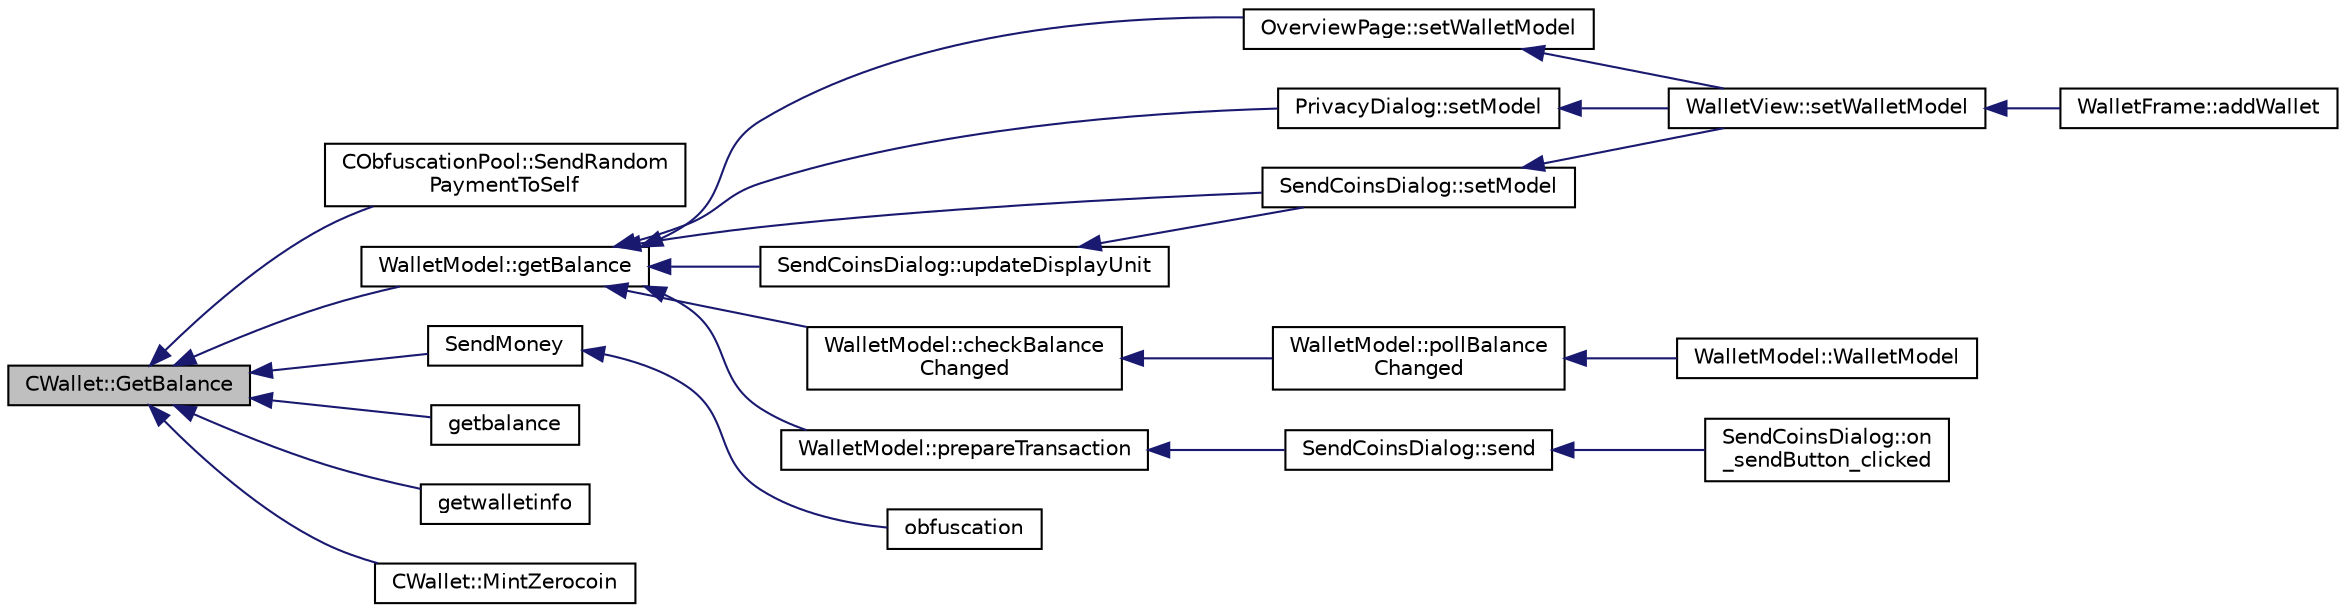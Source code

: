 digraph "CWallet::GetBalance"
{
  edge [fontname="Helvetica",fontsize="10",labelfontname="Helvetica",labelfontsize="10"];
  node [fontname="Helvetica",fontsize="10",shape=record];
  rankdir="LR";
  Node410 [label="CWallet::GetBalance",height=0.2,width=0.4,color="black", fillcolor="grey75", style="filled", fontcolor="black"];
  Node410 -> Node411 [dir="back",color="midnightblue",fontsize="10",style="solid",fontname="Helvetica"];
  Node411 [label="CObfuscationPool::SendRandom\lPaymentToSelf",height=0.2,width=0.4,color="black", fillcolor="white", style="filled",URL="$class_c_obfuscation_pool.html#affb5b52b4711d26bbe8b0278d7bb95e1",tooltip="Used for liquidity providers. "];
  Node410 -> Node412 [dir="back",color="midnightblue",fontsize="10",style="solid",fontname="Helvetica"];
  Node412 [label="WalletModel::getBalance",height=0.2,width=0.4,color="black", fillcolor="white", style="filled",URL="$class_wallet_model.html#a4d2cb225a19b89c64f4b5d81faf89beb"];
  Node412 -> Node413 [dir="back",color="midnightblue",fontsize="10",style="solid",fontname="Helvetica"];
  Node413 [label="OverviewPage::setWalletModel",height=0.2,width=0.4,color="black", fillcolor="white", style="filled",URL="$class_overview_page.html#a2ed52a3a87e9c74fee38fa873c9bc71f"];
  Node413 -> Node414 [dir="back",color="midnightblue",fontsize="10",style="solid",fontname="Helvetica"];
  Node414 [label="WalletView::setWalletModel",height=0.2,width=0.4,color="black", fillcolor="white", style="filled",URL="$class_wallet_view.html#a0a37ff693a4f9c1e5ddc23f9cd3913be",tooltip="Set the wallet model. "];
  Node414 -> Node415 [dir="back",color="midnightblue",fontsize="10",style="solid",fontname="Helvetica"];
  Node415 [label="WalletFrame::addWallet",height=0.2,width=0.4,color="black", fillcolor="white", style="filled",URL="$class_wallet_frame.html#aa199c3f27654199d84c365cf86167d86"];
  Node412 -> Node416 [dir="back",color="midnightblue",fontsize="10",style="solid",fontname="Helvetica"];
  Node416 [label="PrivacyDialog::setModel",height=0.2,width=0.4,color="black", fillcolor="white", style="filled",URL="$class_privacy_dialog.html#a7a2e2a84934e59ff1ff88de325036472"];
  Node416 -> Node414 [dir="back",color="midnightblue",fontsize="10",style="solid",fontname="Helvetica"];
  Node412 -> Node417 [dir="back",color="midnightblue",fontsize="10",style="solid",fontname="Helvetica"];
  Node417 [label="SendCoinsDialog::setModel",height=0.2,width=0.4,color="black", fillcolor="white", style="filled",URL="$class_send_coins_dialog.html#a73a6c1b1850a334ee652ac167713a2aa"];
  Node417 -> Node414 [dir="back",color="midnightblue",fontsize="10",style="solid",fontname="Helvetica"];
  Node412 -> Node418 [dir="back",color="midnightblue",fontsize="10",style="solid",fontname="Helvetica"];
  Node418 [label="SendCoinsDialog::updateDisplayUnit",height=0.2,width=0.4,color="black", fillcolor="white", style="filled",URL="$class_send_coins_dialog.html#a74815ad8502b126200b6fd2e59e9f042"];
  Node418 -> Node417 [dir="back",color="midnightblue",fontsize="10",style="solid",fontname="Helvetica"];
  Node412 -> Node419 [dir="back",color="midnightblue",fontsize="10",style="solid",fontname="Helvetica"];
  Node419 [label="WalletModel::checkBalance\lChanged",height=0.2,width=0.4,color="black", fillcolor="white", style="filled",URL="$class_wallet_model.html#adcc4eb8cd71cb4de223621866bb7fb7d"];
  Node419 -> Node420 [dir="back",color="midnightblue",fontsize="10",style="solid",fontname="Helvetica"];
  Node420 [label="WalletModel::pollBalance\lChanged",height=0.2,width=0.4,color="black", fillcolor="white", style="filled",URL="$class_wallet_model.html#a51469b2d95cfd4bc0a14ee456fca7b95"];
  Node420 -> Node421 [dir="back",color="midnightblue",fontsize="10",style="solid",fontname="Helvetica"];
  Node421 [label="WalletModel::WalletModel",height=0.2,width=0.4,color="black", fillcolor="white", style="filled",URL="$class_wallet_model.html#af50d9654d2f20e4e4f0789dcb64ad6b1"];
  Node412 -> Node422 [dir="back",color="midnightblue",fontsize="10",style="solid",fontname="Helvetica"];
  Node422 [label="WalletModel::prepareTransaction",height=0.2,width=0.4,color="black", fillcolor="white", style="filled",URL="$class_wallet_model.html#a8abc851901c7c7343ebfb5a8e5fc0154"];
  Node422 -> Node423 [dir="back",color="midnightblue",fontsize="10",style="solid",fontname="Helvetica"];
  Node423 [label="SendCoinsDialog::send",height=0.2,width=0.4,color="black", fillcolor="white", style="filled",URL="$class_send_coins_dialog.html#afd8d436a16ea7dba1276e8fdfdc8b2d3"];
  Node423 -> Node424 [dir="back",color="midnightblue",fontsize="10",style="solid",fontname="Helvetica"];
  Node424 [label="SendCoinsDialog::on\l_sendButton_clicked",height=0.2,width=0.4,color="black", fillcolor="white", style="filled",URL="$class_send_coins_dialog.html#a2cab7cf9ea5040b9e2189297f7d3c764"];
  Node410 -> Node425 [dir="back",color="midnightblue",fontsize="10",style="solid",fontname="Helvetica"];
  Node425 [label="SendMoney",height=0.2,width=0.4,color="black", fillcolor="white", style="filled",URL="$rpcmasternode_8cpp.html#a49669702f73a24c1d1dc5a08d7c0785f"];
  Node425 -> Node426 [dir="back",color="midnightblue",fontsize="10",style="solid",fontname="Helvetica"];
  Node426 [label="obfuscation",height=0.2,width=0.4,color="black", fillcolor="white", style="filled",URL="$rpcmasternode_8cpp.html#a6cdbacc257b42445f0c6122a061af2ca"];
  Node410 -> Node427 [dir="back",color="midnightblue",fontsize="10",style="solid",fontname="Helvetica"];
  Node427 [label="getbalance",height=0.2,width=0.4,color="black", fillcolor="white", style="filled",URL="$rpcwallet_8cpp.html#a1fdcef480c78c033eb587bd442ec305f"];
  Node410 -> Node428 [dir="back",color="midnightblue",fontsize="10",style="solid",fontname="Helvetica"];
  Node428 [label="getwalletinfo",height=0.2,width=0.4,color="black", fillcolor="white", style="filled",URL="$rpcwallet_8cpp.html#a9401fef738a283075915e0ea0086fae9"];
  Node410 -> Node429 [dir="back",color="midnightblue",fontsize="10",style="solid",fontname="Helvetica"];
  Node429 [label="CWallet::MintZerocoin",height=0.2,width=0.4,color="black", fillcolor="white", style="filled",URL="$class_c_wallet.html#a1db492c8353aeb2c1f326c00d6d97bd3"];
}
